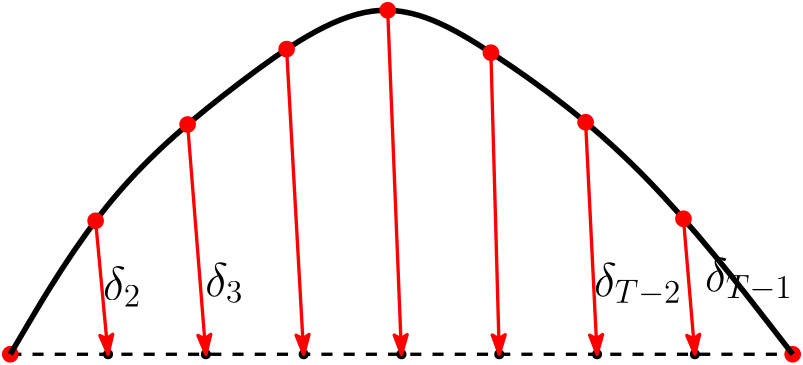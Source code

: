<?xml version="1.0"?>
<!DOCTYPE ipe SYSTEM "ipe.dtd">
<ipe version="70005" creator="Ipe 7.1.1">
<info created="D:20130826213559" modified="D:20130826213559"/>
<ipestyle name="basic">
<symbol name="arrow/arc(spx)">
<path stroke="sym-stroke" fill="sym-stroke" pen="sym-pen">
0 0 m
-1 0.333 l
-1 -0.333 l
h
</path>
</symbol>
<symbol name="arrow/farc(spx)">
<path stroke="sym-stroke" fill="white" pen="sym-pen">
0 0 m
-1 0.333 l
-1 -0.333 l
h
</path>
</symbol>
<symbol name="mark/circle(sx)" transformations="translations">
<path fill="sym-stroke">
0.6 0 0 0.6 0 0 e
0.4 0 0 0.4 0 0 e
</path>
</symbol>
<symbol name="mark/disk(sx)" transformations="translations">
<path fill="sym-stroke">
0.6 0 0 0.6 0 0 e
</path>
</symbol>
<symbol name="mark/fdisk(sfx)" transformations="translations">
<group>
<path fill="sym-fill">
0.5 0 0 0.5 0 0 e
</path>
<path fill="sym-stroke" fillrule="eofill">
0.6 0 0 0.6 0 0 e
0.4 0 0 0.4 0 0 e
</path>
</group>
</symbol>
<symbol name="mark/box(sx)" transformations="translations">
<path fill="sym-stroke" fillrule="eofill">
-0.6 -0.6 m
0.6 -0.6 l
0.6 0.6 l
-0.6 0.6 l
h
-0.4 -0.4 m
0.4 -0.4 l
0.4 0.4 l
-0.4 0.4 l
h
</path>
</symbol>
<symbol name="mark/square(sx)" transformations="translations">
<path fill="sym-stroke">
-0.6 -0.6 m
0.6 -0.6 l
0.6 0.6 l
-0.6 0.6 l
h
</path>
</symbol>
<symbol name="mark/fsquare(sfx)" transformations="translations">
<group>
<path fill="sym-fill">
-0.5 -0.5 m
0.5 -0.5 l
0.5 0.5 l
-0.5 0.5 l
h
</path>
<path fill="sym-stroke" fillrule="eofill">
-0.6 -0.6 m
0.6 -0.6 l
0.6 0.6 l
-0.6 0.6 l
h
-0.4 -0.4 m
0.4 -0.4 l
0.4 0.4 l
-0.4 0.4 l
h
</path>
</group>
</symbol>
<symbol name="mark/cross(sx)" transformations="translations">
<group>
<path fill="sym-stroke">
-0.43 -0.57 m
0.57 0.43 l
0.43 0.57 l
-0.57 -0.43 l
h
</path>
<path fill="sym-stroke">
-0.43 0.57 m
0.57 -0.43 l
0.43 -0.57 l
-0.57 0.43 l
h
</path>
</group>
</symbol>
<symbol name="arrow/fnormal(spx)">
<path stroke="sym-stroke" fill="white" pen="sym-pen">
0 0 m
-1 0.333 l
-1 -0.333 l
h
</path>
</symbol>
<symbol name="arrow/pointed(spx)">
<path stroke="sym-stroke" fill="sym-stroke" pen="sym-pen">
0 0 m
-1 0.333 l
-0.8 0 l
-1 -0.333 l
h
</path>
</symbol>
<symbol name="arrow/fpointed(spx)">
<path stroke="sym-stroke" fill="white" pen="sym-pen">
0 0 m
-1 0.333 l
-0.8 0 l
-1 -0.333 l
h
</path>
</symbol>
<symbol name="arrow/linear(spx)">
<path stroke="sym-stroke" pen="sym-pen">
-1 0.333 m
0 0 l
-1 -0.333 l
</path>
</symbol>
<symbol name="arrow/fdouble(spx)">
<path stroke="sym-stroke" fill="white" pen="sym-pen">
0 0 m
-1 0.333 l
-1 -0.333 l
h
-1 0 m
-2 0.333 l
-2 -0.333 l
h
</path>
</symbol>
<symbol name="arrow/double(spx)">
<path stroke="sym-stroke" fill="sym-stroke" pen="sym-pen">
0 0 m
-1 0.333 l
-1 -0.333 l
h
-1 0 m
-2 0.333 l
-2 -0.333 l
h
</path>
</symbol>
<pen name="heavier" value="0.8"/>
<pen name="fat" value="1.2"/>
<pen name="ultrafat" value="2"/>
<symbolsize name="large" value="5"/>
<symbolsize name="small" value="2"/>
<symbolsize name="tiny" value="1.1"/>
<arrowsize name="large" value="10"/>
<arrowsize name="small" value="5"/>
<arrowsize name="tiny" value="3"/>
<color name="red" value="1 0 0"/>
<color name="green" value="0 1 0"/>
<color name="blue" value="0 0 1"/>
<color name="yellow" value="1 1 0"/>
<color name="orange" value="1 0.647 0"/>
<color name="gold" value="1 0.843 0"/>
<color name="purple" value="0.627 0.125 0.941"/>
<color name="gray" value="0.745"/>
<color name="brown" value="0.647 0.165 0.165"/>
<color name="navy" value="0 0 0.502"/>
<color name="pink" value="1 0.753 0.796"/>
<color name="seagreen" value="0.18 0.545 0.341"/>
<color name="turquoise" value="0.251 0.878 0.816"/>
<color name="violet" value="0.933 0.51 0.933"/>
<color name="darkblue" value="0 0 0.545"/>
<color name="darkcyan" value="0 0.545 0.545"/>
<color name="darkgray" value="0.663"/>
<color name="darkgreen" value="0 0.392 0"/>
<color name="darkmagenta" value="0.545 0 0.545"/>
<color name="darkorange" value="1 0.549 0"/>
<color name="darkred" value="0.545 0 0"/>
<color name="lightblue" value="0.678 0.847 0.902"/>
<color name="lightcyan" value="0.878 1 1"/>
<color name="lightgray" value="0.827"/>
<color name="lightgreen" value="0.565 0.933 0.565"/>
<color name="lightyellow" value="1 1 0.878"/>
<dashstyle name="dashed" value="[4] 0"/>
<dashstyle name="dotted" value="[1 3] 0"/>
<dashstyle name="dash dotted" value="[4 2 1 2] 0"/>
<dashstyle name="dash dot dotted" value="[4 2 1 2 1 2] 0"/>
<textsize name="large" value="\large"/>
<textsize name="Large" value="\Large"/>
<textsize name="LARGE" value="\LARGE"/>
<textsize name="huge" value="\huge"/>
<textsize name="Huge" value="\Huge"/>
<textsize name="small" value="\small"/>
<textsize name="footnote" value="\footnotesize"/>
<textsize name="tiny" value="\tiny"/>
<textstyle name="center" begin="\begin{center}" end="\end{center}"/>
<textstyle name="itemize" begin="\begin{itemize}" end="\end{itemize}"/>
<textstyle name="item" begin="\begin{itemize}\item{}" end="\end{itemize}"/>
<gridsize name="4 pts" value="4"/>
<gridsize name="8 pts (~3 mm)" value="8"/>
<gridsize name="16 pts (~6 mm)" value="16"/>
<gridsize name="32 pts (~12 mm)" value="32"/>
<gridsize name="10 pts (~3.5 mm)" value="10"/>
<gridsize name="20 pts (~7 mm)" value="20"/>
<gridsize name="14 pts (~5 mm)" value="14"/>
<gridsize name="28 pts (~10 mm)" value="28"/>
<gridsize name="56 pts (~20 mm)" value="56"/>
<anglesize name="90 deg" value="90"/>
<anglesize name="60 deg" value="60"/>
<anglesize name="45 deg" value="45"/>
<anglesize name="30 deg" value="30"/>
<anglesize name="22.5 deg" value="22.5"/>
<tiling name="falling" angle="-60" step="4" width="1"/>
<tiling name="rising" angle="30" step="4" width="1"/>
</ipestyle>
<page>
<layer name="alpha"/>
<view layers="alpha" active="alpha"/>
<path layer="alpha" matrix="0.857501 -0.703664 0.485459 1.40729 -244.879 -56.0812" stroke="black" dash="dashed" pen="fat">
128 512 m
384 640 l
</path>
<use matrix="0.857501 -0.703664 0.485459 1.40729 -244.879 -56.0812" name="mark/disk(sx)" pos="128 512" size="large" stroke="red"/>
<use matrix="0.857501 -0.703664 0.485459 1.40729 -244.879 -56.0812" name="mark/disk(sx)" pos="384 640" size="large" stroke="red"/>
<use matrix="0.857501 -0.703664 0.485459 1.40729 -244.879 -56.0812" name="mark/disk(sx)" pos="256 576" size="normal" stroke="black"/>
<use matrix="0.857501 -0.703664 0.485459 1.40729 -244.879 -56.0812" name="mark/disk(sx)" pos="192 544" size="normal" stroke="black"/>
<use matrix="0.857501 -0.703664 0.485459 1.40729 -244.879 -56.0812" name="mark/disk(sx)" pos="320 608" size="normal" stroke="black"/>
<use matrix="0.857501 -0.703664 0.485459 1.40729 -244.879 -56.0812" name="mark/disk(sx)" pos="160 528" size="normal" stroke="black"/>
<use matrix="0.857501 -0.703664 0.485459 1.40729 -244.879 -56.0812" name="mark/disk(sx)" pos="224 560" size="normal" stroke="black"/>
<use matrix="0.857501 -0.703664 0.485459 1.40729 -244.879 -56.0812" name="mark/disk(sx)" pos="288 592" size="normal" stroke="black"/>
<use matrix="0.857501 -0.703664 0.485459 1.40729 -244.879 -56.0812" name="mark/disk(sx)" pos="352 624" size="normal" stroke="black"/>
<path matrix="0.857501 -0.703664 0.485459 1.40729 -244.879 -56.0812" stroke="black" pen="ultrafat">
128 512 m
141.179 560.792
172.137 604.312
206.234 645.588
249.754 651.42
312.566 654.112
384 640 s
</path>
<use matrix="0.857501 -0.703664 0.485459 1.40729 -244.879 -56.0812" name="mark/disk(sx)" pos="140.862 552.561" size="large" stroke="red"/>
<use matrix="0.857501 -0.703664 0.485459 1.40729 -244.879 -56.0812" name="mark/disk(sx)" pos="160.095 586.822" size="large" stroke="red"/>
<use matrix="0.857501 -0.703664 0.485459 1.40729 -244.879 -56.0812" name="mark/disk(sx)" pos="183.977 618.046" size="large" stroke="red"/>
<use matrix="0.857501 -0.703664 0.485459 1.40729 -244.879 -56.0812" name="mark/disk(sx)" pos="212.672 642.329" size="large" stroke="red"/>
<use matrix="0.857501 -0.703664 0.485459 1.40729 -244.879 -56.0812" name="mark/disk(sx)" pos="251.222 650.754" size="large" stroke="red"/>
<use matrix="0.857501 -0.703664 0.485459 1.40729 -244.879 -56.0812" name="mark/disk(sx)" pos="290.062 652.388" size="large" stroke="red"/>
<use matrix="0.857501 -0.703664 0.485459 1.40729 -244.879 -56.0812" name="mark/disk(sx)" pos="332.973 649.149" size="large" stroke="red"/>
<path matrix="0.857501 -0.703664 0.485459 1.40729 -244.879 -56.0812" stroke="red" pen="fat" arrow="pointed/normal">
140.862 552.561 m
160 528 l
</path>
<path matrix="0.857501 -0.703664 0.485459 1.40729 -244.879 -56.0812" stroke="red" pen="fat" arrow="pointed/normal">
160.095 586.822 m
192 544 l
</path>
<path matrix="0.857501 -0.703664 0.485459 1.40729 -244.879 -56.0812" stroke="red" pen="fat" arrow="pointed/normal">
183.977 618.046 m
224 560 l
</path>
<path matrix="0.857501 -0.703664 0.485459 1.40729 -244.879 -56.0812" stroke="red" pen="fat" arrow="pointed/normal">
212.672 642.329 m
256 576 l
</path>
<path matrix="0.857501 -0.703664 0.485459 1.40729 -244.879 -56.0812" stroke="red" pen="fat" arrow="pointed/normal">
251.222 650.754 m
288 592 l
</path>
<path matrix="0.857501 -0.703664 0.485459 1.40729 -244.879 -56.0812" stroke="red" pen="fat" arrow="pointed/normal">
290.062 652.388 m
320 608 l
</path>
<path matrix="0.857501 -0.703664 0.485459 1.40729 -244.879 -56.0812" stroke="red" pen="fat" arrow="pointed/normal">
332.973 649.149 m
352 624 l
</path>
<text matrix="1 0 0 1 -8.44034 -2.6127" transformations="translations" pos="155.24 596.734" stroke="black" type="label" width="13.817" height="11.957" depth="2.58" valign="baseline" size="LARGE">$\delta_2$</text>
<text matrix="1 0 0 1 28.3492 -1.26676" transformations="translations" pos="155.24 596.734" stroke="black" type="label" width="13.817" height="11.957" depth="2.58" valign="baseline" size="LARGE">$\delta_3$</text>
<text matrix="1 0 0 1 168.33 -1.26723" transformations="translations" pos="155.24 596.734" stroke="black" type="label" width="31.602" height="11.954" depth="3.58" valign="baseline" size="LARGE">$\delta_{T-2}$</text>
<text matrix="1 0 0 1 208.324 0.47443" transformations="translations" pos="155.24 596.734" stroke="black" type="label" width="31.602" height="11.954" depth="3.58" valign="baseline" size="LARGE">$\delta_{T-1}$</text>
</page>
</ipe>
